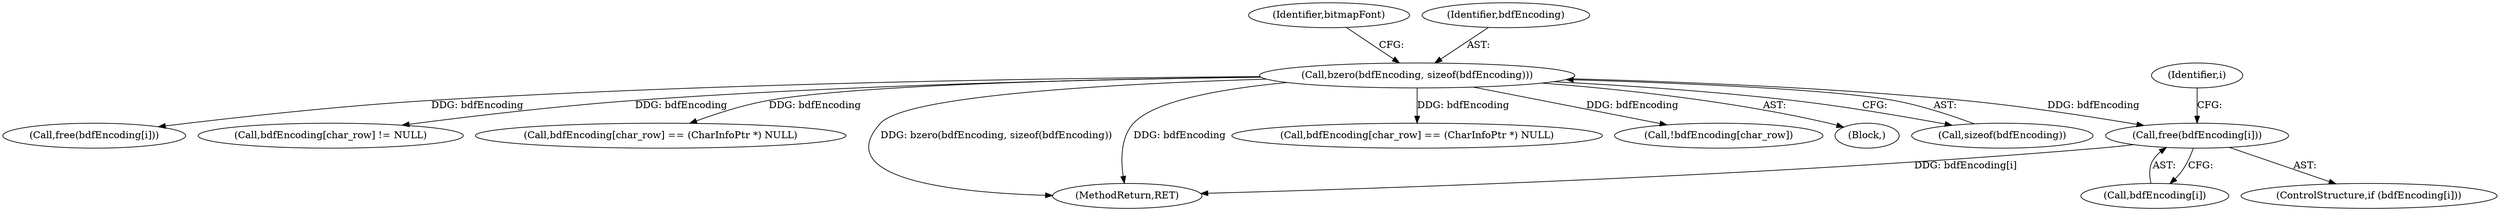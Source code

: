 digraph "0_libxfont_4d024ac10f964f6bd372ae0dd14f02772a6e5f63@API" {
"1001198" [label="(Call,free(bdfEncoding[i]))"];
"1000182" [label="(Call,bzero(bdfEncoding, sizeof(bdfEncoding)))"];
"1001218" [label="(Call,free(bdfEncoding[i]))"];
"1000617" [label="(Call,bdfEncoding[char_row] != NULL)"];
"1001077" [label="(Call,bdfEncoding[char_row] == (CharInfoPtr *) NULL)"];
"1001193" [label="(Identifier,i)"];
"1000188" [label="(Identifier,bitmapFont)"];
"1001224" [label="(MethodReturn,RET)"];
"1000566" [label="(Call,bdfEncoding[char_row] == (CharInfoPtr *) NULL)"];
"1001194" [label="(ControlStructure,if (bdfEncoding[i]))"];
"1000584" [label="(Call,!bdfEncoding[char_row])"];
"1001199" [label="(Call,bdfEncoding[i])"];
"1001198" [label="(Call,free(bdfEncoding[i]))"];
"1000183" [label="(Identifier,bdfEncoding)"];
"1000123" [label="(Block,)"];
"1000184" [label="(Call,sizeof(bdfEncoding))"];
"1000182" [label="(Call,bzero(bdfEncoding, sizeof(bdfEncoding)))"];
"1001198" -> "1001194"  [label="AST: "];
"1001198" -> "1001199"  [label="CFG: "];
"1001199" -> "1001198"  [label="AST: "];
"1001193" -> "1001198"  [label="CFG: "];
"1001198" -> "1001224"  [label="DDG: bdfEncoding[i]"];
"1000182" -> "1001198"  [label="DDG: bdfEncoding"];
"1000182" -> "1000123"  [label="AST: "];
"1000182" -> "1000184"  [label="CFG: "];
"1000183" -> "1000182"  [label="AST: "];
"1000184" -> "1000182"  [label="AST: "];
"1000188" -> "1000182"  [label="CFG: "];
"1000182" -> "1001224"  [label="DDG: bzero(bdfEncoding, sizeof(bdfEncoding))"];
"1000182" -> "1001224"  [label="DDG: bdfEncoding"];
"1000182" -> "1000566"  [label="DDG: bdfEncoding"];
"1000182" -> "1000584"  [label="DDG: bdfEncoding"];
"1000182" -> "1000617"  [label="DDG: bdfEncoding"];
"1000182" -> "1001077"  [label="DDG: bdfEncoding"];
"1000182" -> "1001218"  [label="DDG: bdfEncoding"];
}
